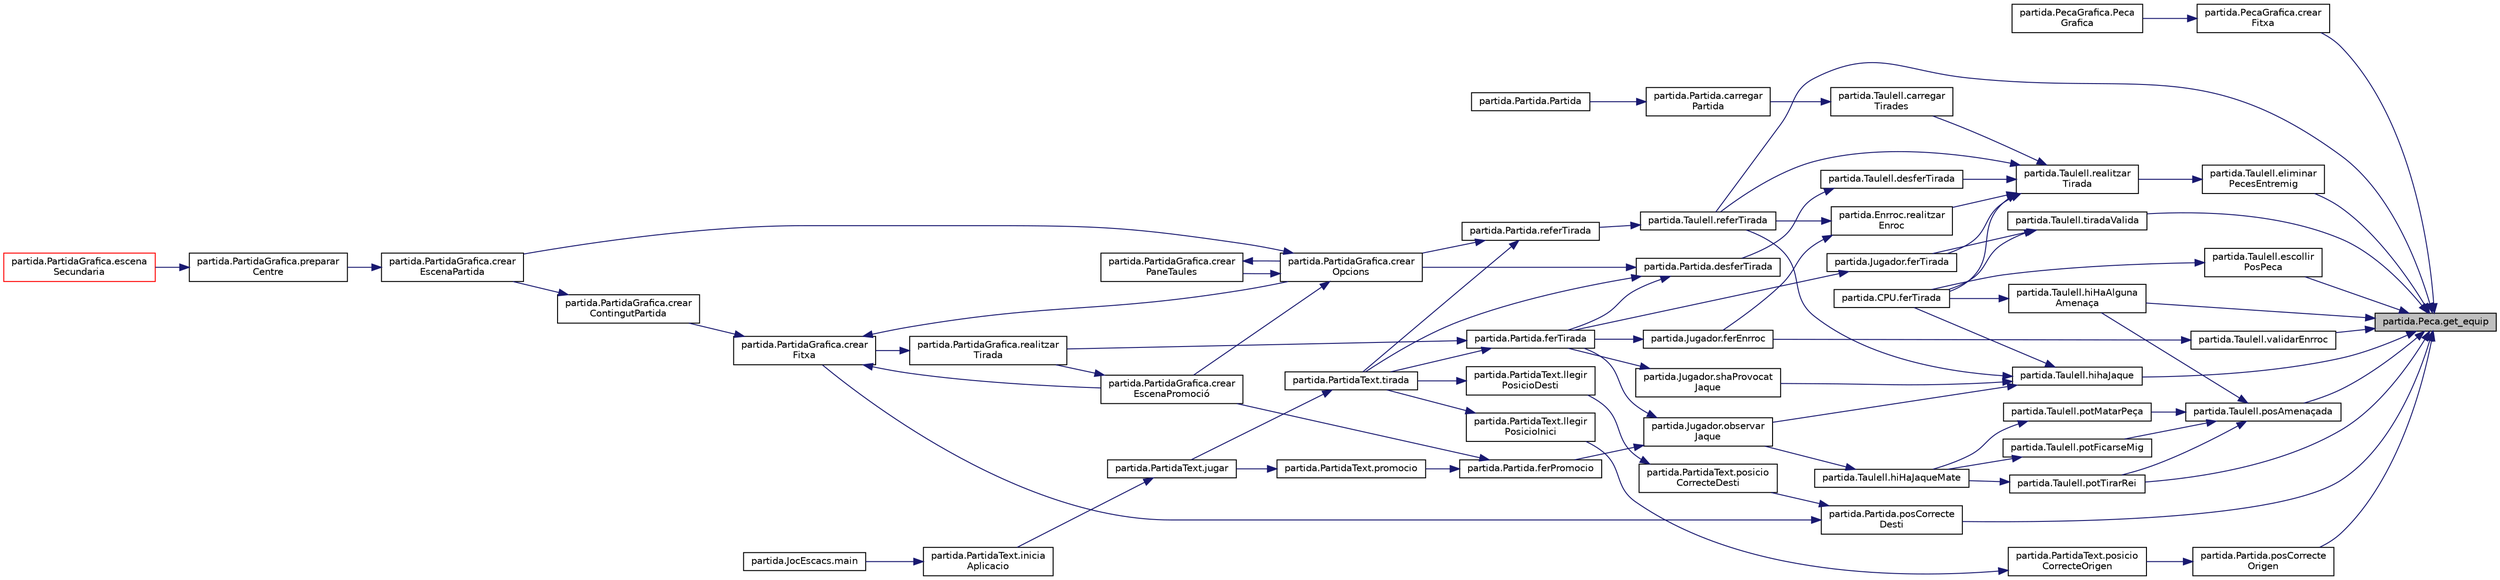 digraph "partida.Peca.get_equip"
{
 // LATEX_PDF_SIZE
  edge [fontname="Helvetica",fontsize="10",labelfontname="Helvetica",labelfontsize="10"];
  node [fontname="Helvetica",fontsize="10",shape=record];
  rankdir="RL";
  Node1 [label="partida.Peca.get_equip",height=0.2,width=0.4,color="black", fillcolor="grey75", style="filled", fontcolor="black",tooltip="Equip."];
  Node1 -> Node2 [dir="back",color="midnightblue",fontsize="10",style="solid"];
  Node2 [label="partida.PecaGrafica.crear\lFitxa",height=0.2,width=0.4,color="black", fillcolor="white", style="filled",URL="$classpartida_1_1_peca_grafica.html#a15f3c022a3f1efd5786a42c3e9a1ab4b",tooltip="Crea una fitxa en el mmode gràfic."];
  Node2 -> Node3 [dir="back",color="midnightblue",fontsize="10",style="solid"];
  Node3 [label="partida.PecaGrafica.Peca\lGrafica",height=0.2,width=0.4,color="black", fillcolor="white", style="filled",URL="$classpartida_1_1_peca_grafica.html#ac4e482c495216d3829f336c6aca8d45a",tooltip="Genera una Peça en mode gràfic."];
  Node1 -> Node4 [dir="back",color="midnightblue",fontsize="10",style="solid"];
  Node4 [label="partida.Taulell.eliminar\lPecesEntremig",height=0.2,width=0.4,color="black", fillcolor="white", style="filled",URL="$classpartida_1_1_taulell.html#a9d656cbe63061fc7f477f31cfde9def3",tooltip="Comprova si hi ha peces entremig de la tirada i si n'hi ha les mata."];
  Node4 -> Node5 [dir="back",color="midnightblue",fontsize="10",style="solid"];
  Node5 [label="partida.Taulell.realitzar\lTirada",height=0.2,width=0.4,color="black", fillcolor="white", style="filled",URL="$classpartida_1_1_taulell.html#a09ac50dfdb6fefaf8accdcb61fe0e3cc",tooltip="Realitza la tirada t al taulell. Retorna un enter que s'incrementara si es maten peces enemigues."];
  Node5 -> Node6 [dir="back",color="midnightblue",fontsize="10",style="solid"];
  Node6 [label="partida.Taulell.carregar\lTirades",height=0.2,width=0.4,color="black", fillcolor="white", style="filled",URL="$classpartida_1_1_taulell.html#a3bc601f4d7f92cee6d09926e05c01c99",tooltip="Carrega les tirades realitzades en una partida anterior."];
  Node6 -> Node7 [dir="back",color="midnightblue",fontsize="10",style="solid"];
  Node7 [label="partida.Partida.carregar\lPartida",height=0.2,width=0.4,color="black", fillcolor="white", style="filled",URL="$classpartida_1_1_partida.html#a7e810e3152667dade3a39632a497e191",tooltip="Agafa les tirades que s'ha de fer del historia i les passa al taulell per a que es puguin realitzar."];
  Node7 -> Node8 [dir="back",color="midnightblue",fontsize="10",style="solid"];
  Node8 [label="partida.Partida.Partida",height=0.2,width=0.4,color="black", fillcolor="white", style="filled",URL="$classpartida_1_1_partida.html#a7c0cbdc23a559384ae5d21a08e4892ad",tooltip="Genera una partida carregada."];
  Node5 -> Node9 [dir="back",color="midnightblue",fontsize="10",style="solid"];
  Node9 [label="partida.Taulell.desferTirada",height=0.2,width=0.4,color="black", fillcolor="white", style="filled",URL="$classpartida_1_1_taulell.html#a48a9253f10ef386042de713c540c842d",tooltip="desfa la tirada que li entren"];
  Node9 -> Node10 [dir="back",color="midnightblue",fontsize="10",style="solid"];
  Node10 [label="partida.Partida.desferTirada",height=0.2,width=0.4,color="black", fillcolor="white", style="filled",URL="$classpartida_1_1_partida.html#a13f42a2dd7e8619b7d0fef296b587458",tooltip="Desfem l'última tirada."];
  Node10 -> Node11 [dir="back",color="midnightblue",fontsize="10",style="solid"];
  Node11 [label="partida.PartidaGrafica.crear\lOpcions",height=0.2,width=0.4,color="black", fillcolor="white", style="filled",URL="$classpartida_1_1_partida_grafica.html#adba25a1c270fb61aadd0c60b50569e0c",tooltip="Crea les opcions que es podran fer durant la partida."];
  Node11 -> Node12 [dir="back",color="midnightblue",fontsize="10",style="solid"];
  Node12 [label="partida.PartidaGrafica.crear\lEscenaPartida",height=0.2,width=0.4,color="black", fillcolor="white", style="filled",URL="$classpartida_1_1_partida_grafica.html#a3b11d63e2d592d926ef4ca45a4148dc7",tooltip="Crea l'escena partida."];
  Node12 -> Node13 [dir="back",color="midnightblue",fontsize="10",style="solid"];
  Node13 [label="partida.PartidaGrafica.preparar\lCentre",height=0.2,width=0.4,color="black", fillcolor="white", style="filled",URL="$classpartida_1_1_partida_grafica.html#a24051d5d02bee4cb623a58dd021c066e",tooltip="Es prepara el centre per l'escena secundaria."];
  Node13 -> Node14 [dir="back",color="midnightblue",fontsize="10",style="solid"];
  Node14 [label="partida.PartidaGrafica.escena\lSecundaria",height=0.2,width=0.4,color="red", fillcolor="white", style="filled",URL="$classpartida_1_1_partida_grafica.html#a32e9bb5299be820aef87ea3f58fda6bd",tooltip="Crea l'escena secundaria."];
  Node11 -> Node17 [dir="back",color="midnightblue",fontsize="10",style="solid"];
  Node17 [label="partida.PartidaGrafica.crear\lEscenaPromoció",height=0.2,width=0.4,color="black", fillcolor="white", style="filled",URL="$classpartida_1_1_partida_grafica.html#a8019015902aff562d5c2b747ccfe58c2",tooltip="Crea panell per fer la promoció"];
  Node17 -> Node18 [dir="back",color="midnightblue",fontsize="10",style="solid"];
  Node18 [label="partida.PartidaGrafica.realitzar\lTirada",height=0.2,width=0.4,color="black", fillcolor="white", style="filled",URL="$classpartida_1_1_partida_grafica.html#acb4c99e7ee645483ab9f9955d320b117",tooltip="Realitza una tirada."];
  Node18 -> Node19 [dir="back",color="midnightblue",fontsize="10",style="solid"];
  Node19 [label="partida.PartidaGrafica.crear\lFitxa",height=0.2,width=0.4,color="black", fillcolor="white", style="filled",URL="$classpartida_1_1_partida_grafica.html#ad79e50c713a3e043355a0f20f9cc5cea",tooltip="Crea la fitxa gràfica que anirà al taulell gràfic."];
  Node19 -> Node20 [dir="back",color="midnightblue",fontsize="10",style="solid"];
  Node20 [label="partida.PartidaGrafica.crear\lContingutPartida",height=0.2,width=0.4,color="black", fillcolor="white", style="filled",URL="$classpartida_1_1_partida_grafica.html#a591e5560274bfbc48b1981eced48ebae",tooltip="Crea el taulell i posiciona les peces."];
  Node20 -> Node12 [dir="back",color="midnightblue",fontsize="10",style="solid"];
  Node19 -> Node17 [dir="back",color="midnightblue",fontsize="10",style="solid"];
  Node19 -> Node11 [dir="back",color="midnightblue",fontsize="10",style="solid"];
  Node11 -> Node21 [dir="back",color="midnightblue",fontsize="10",style="solid"];
  Node21 [label="partida.PartidaGrafica.crear\lPaneTaules",height=0.2,width=0.4,color="black", fillcolor="white", style="filled",URL="$classpartida_1_1_partida_grafica.html#a5d30947acec27f26fe79c92f36ef7efc",tooltip="Crea un panell per acceptar/declinar les taules un cop s'han demanat."];
  Node21 -> Node11 [dir="back",color="midnightblue",fontsize="10",style="solid"];
  Node10 -> Node22 [dir="back",color="midnightblue",fontsize="10",style="solid"];
  Node22 [label="partida.Partida.ferTirada",height=0.2,width=0.4,color="black", fillcolor="white", style="filled",URL="$classpartida_1_1_partida.html#a7cf55f1cf2593fc89ce8f6bd26d14ad7",tooltip="Funció principal del programa: realitza una tirada un jugador."];
  Node22 -> Node18 [dir="back",color="midnightblue",fontsize="10",style="solid"];
  Node22 -> Node23 [dir="back",color="midnightblue",fontsize="10",style="solid"];
  Node23 [label="partida.PartidaText.tirada",height=0.2,width=0.4,color="black", fillcolor="white", style="filled",URL="$classpartida_1_1_partida_text.html#acc995d318d946fd2b8e0f16366797ded",tooltip="Gestiona la tirada."];
  Node23 -> Node24 [dir="back",color="midnightblue",fontsize="10",style="solid"];
  Node24 [label="partida.PartidaText.jugar",height=0.2,width=0.4,color="black", fillcolor="white", style="filled",URL="$classpartida_1_1_partida_text.html#a879caed244bc5c974313cd31faa75c6d",tooltip="Gestiona la partida."];
  Node24 -> Node25 [dir="back",color="midnightblue",fontsize="10",style="solid"];
  Node25 [label="partida.PartidaText.inicia\lAplicacio",height=0.2,width=0.4,color="black", fillcolor="white", style="filled",URL="$classpartida_1_1_partida_text.html#a02c8b096e88ca947f3956566b3fd4145",tooltip="Inicia el joc."];
  Node25 -> Node26 [dir="back",color="midnightblue",fontsize="10",style="solid"];
  Node26 [label="partida.JocEscacs.main",height=0.2,width=0.4,color="black", fillcolor="white", style="filled",URL="$classpartida_1_1_joc_escacs.html#a61412703510b43d5067b1aa19d45a85f",tooltip=" "];
  Node10 -> Node23 [dir="back",color="midnightblue",fontsize="10",style="solid"];
  Node5 -> Node27 [dir="back",color="midnightblue",fontsize="10",style="solid"];
  Node27 [label="partida.CPU.ferTirada",height=0.2,width=0.4,color="black", fillcolor="white", style="filled",URL="$classpartida_1_1_c_p_u.html#a0faa511637755fa4e4414e24fb7ac1e7",tooltip="Realitza l'acció de tirar una peça."];
  Node5 -> Node28 [dir="back",color="midnightblue",fontsize="10",style="solid"];
  Node28 [label="partida.Jugador.ferTirada",height=0.2,width=0.4,color="black", fillcolor="white", style="filled",URL="$classpartida_1_1_jugador.html#a6092f4063c6b8c6704000af4e48b93d1",tooltip="Fa totes les comprovacions per veure si la tirada entrada es valida o no i es realitza la tirada."];
  Node28 -> Node22 [dir="back",color="midnightblue",fontsize="10",style="solid"];
  Node5 -> Node29 [dir="back",color="midnightblue",fontsize="10",style="solid"];
  Node29 [label="partida.Enrroc.realitzar\lEnroc",height=0.2,width=0.4,color="black", fillcolor="white", style="filled",URL="$classpartida_1_1_enrroc.html#a64a9fd805519ebbfc8c4e35475ee6a33",tooltip="Realitza l'acció de l'Enrroc."];
  Node29 -> Node30 [dir="back",color="midnightblue",fontsize="10",style="solid"];
  Node30 [label="partida.Jugador.ferEnrroc",height=0.2,width=0.4,color="black", fillcolor="white", style="filled",URL="$classpartida_1_1_jugador.html#a3ce8b17ba5bda410c1242a56e595c7c9",tooltip="Fa totes les comprovacions per veure si l'enroc es valid o no i es realitza l'enroc si es valid."];
  Node30 -> Node22 [dir="back",color="midnightblue",fontsize="10",style="solid"];
  Node29 -> Node31 [dir="back",color="midnightblue",fontsize="10",style="solid"];
  Node31 [label="partida.Taulell.referTirada",height=0.2,width=0.4,color="black", fillcolor="white", style="filled",URL="$classpartida_1_1_taulell.html#a2adc26a7b1a5c1270710251eef03e356",tooltip="refem l'ultima jugada desfeta i guardem el resultat"];
  Node31 -> Node32 [dir="back",color="midnightblue",fontsize="10",style="solid"];
  Node32 [label="partida.Partida.referTirada",height=0.2,width=0.4,color="black", fillcolor="white", style="filled",URL="$classpartida_1_1_partida.html#aaf696f10a85b6371e29cd8ebad55afec",tooltip="Refem l'última tirada."];
  Node32 -> Node11 [dir="back",color="midnightblue",fontsize="10",style="solid"];
  Node32 -> Node23 [dir="back",color="midnightblue",fontsize="10",style="solid"];
  Node5 -> Node31 [dir="back",color="midnightblue",fontsize="10",style="solid"];
  Node1 -> Node33 [dir="back",color="midnightblue",fontsize="10",style="solid"];
  Node33 [label="partida.Taulell.escollir\lPosPeca",height=0.2,width=0.4,color="black", fillcolor="white", style="filled",URL="$classpartida_1_1_taulell.html#a407c3a8bf1362c72c9b4ac0c6c289cdb",tooltip="Metode que escull una posició aleatoria amb una peça d'un equip."];
  Node33 -> Node27 [dir="back",color="midnightblue",fontsize="10",style="solid"];
  Node1 -> Node34 [dir="back",color="midnightblue",fontsize="10",style="solid"];
  Node34 [label="partida.Taulell.hiHaAlguna\lAmenaça",height=0.2,width=0.4,color="black", fillcolor="white", style="filled",URL="$classpartida_1_1_taulell.html#af3c2b8715da3e8dfe2fab6baa7b37fa1",tooltip="Mira si les peces del equip contrari estan amenaçades."];
  Node34 -> Node27 [dir="back",color="midnightblue",fontsize="10",style="solid"];
  Node1 -> Node35 [dir="back",color="midnightblue",fontsize="10",style="solid"];
  Node35 [label="partida.Taulell.hihaJaque",height=0.2,width=0.4,color="black", fillcolor="white", style="filled",URL="$classpartida_1_1_taulell.html#a242f8a083cf4e0811c89fe5d18f1f7d5",tooltip="Comprova si hi ha un jaque. Si hi ha jaque retorna la tirada que el fa."];
  Node35 -> Node27 [dir="back",color="midnightblue",fontsize="10",style="solid"];
  Node35 -> Node36 [dir="back",color="midnightblue",fontsize="10",style="solid"];
  Node36 [label="partida.Jugador.observar\lJaque",height=0.2,width=0.4,color="black", fillcolor="white", style="filled",URL="$classpartida_1_1_jugador.html#ac53fa68761b50599ea909693e303f659",tooltip="Comprova si hi ha un jaque i si hi ha escac i mat."];
  Node36 -> Node37 [dir="back",color="midnightblue",fontsize="10",style="solid"];
  Node37 [label="partida.Partida.ferPromocio",height=0.2,width=0.4,color="black", fillcolor="white", style="filled",URL="$classpartida_1_1_partida.html#a374be9645a67d840cd0e6743f20aa8b6",tooltip="Acció de promocionar una peça."];
  Node37 -> Node17 [dir="back",color="midnightblue",fontsize="10",style="solid"];
  Node37 -> Node38 [dir="back",color="midnightblue",fontsize="10",style="solid"];
  Node38 [label="partida.PartidaText.promocio",height=0.2,width=0.4,color="black", fillcolor="white", style="filled",URL="$classpartida_1_1_partida_text.html#a12815e3ba7061f1a1958d37317825f09",tooltip="Gestiona una promocio."];
  Node38 -> Node24 [dir="back",color="midnightblue",fontsize="10",style="solid"];
  Node36 -> Node22 [dir="back",color="midnightblue",fontsize="10",style="solid"];
  Node35 -> Node31 [dir="back",color="midnightblue",fontsize="10",style="solid"];
  Node35 -> Node39 [dir="back",color="midnightblue",fontsize="10",style="solid"];
  Node39 [label="partida.Jugador.shaProvocat\lJaque",height=0.2,width=0.4,color="black", fillcolor="white", style="filled",URL="$classpartida_1_1_jugador.html#a3b49298c1b8d60f39b802422e8f998d8",tooltip="Comprova si hi ha un jaque."];
  Node39 -> Node22 [dir="back",color="midnightblue",fontsize="10",style="solid"];
  Node1 -> Node40 [dir="back",color="midnightblue",fontsize="10",style="solid"];
  Node40 [label="partida.Taulell.posAmenaçada",height=0.2,width=0.4,color="black", fillcolor="white", style="filled",URL="$classpartida_1_1_taulell.html#a2a9e48e57503dab760f4a4510c143535",tooltip="Mira si la posició esta amenaçada una posició a partir d'una Peça."];
  Node40 -> Node34 [dir="back",color="midnightblue",fontsize="10",style="solid"];
  Node40 -> Node41 [dir="back",color="midnightblue",fontsize="10",style="solid"];
  Node41 [label="partida.Taulell.potFicarseMig",height=0.2,width=0.4,color="black", fillcolor="white", style="filled",URL="$classpartida_1_1_taulell.html#ac2a28921896a06e4a6177a0333501047",tooltip="Comprova si hi ha alguna peça que es pot ficar entre mig del recorregut de la tirada de jaque."];
  Node41 -> Node42 [dir="back",color="midnightblue",fontsize="10",style="solid"];
  Node42 [label="partida.Taulell.hiHaJaqueMate",height=0.2,width=0.4,color="black", fillcolor="white", style="filled",URL="$classpartida_1_1_taulell.html#a99a87caebeda6c8a7ed34599ca917987",tooltip="Comprova si hi ha un jaque mate. Si hi ha jaque mate retorna true."];
  Node42 -> Node36 [dir="back",color="midnightblue",fontsize="10",style="solid"];
  Node40 -> Node43 [dir="back",color="midnightblue",fontsize="10",style="solid"];
  Node43 [label="partida.Taulell.potMatarPeça",height=0.2,width=0.4,color="black", fillcolor="white", style="filled",URL="$classpartida_1_1_taulell.html#a499a69ce14f1afabde9c661e2947752c",tooltip="Mira si es pot matar la peça que està amenaçan el rei."];
  Node43 -> Node42 [dir="back",color="midnightblue",fontsize="10",style="solid"];
  Node40 -> Node44 [dir="back",color="midnightblue",fontsize="10",style="solid"];
  Node44 [label="partida.Taulell.potTirarRei",height=0.2,width=0.4,color="black", fillcolor="white", style="filled",URL="$classpartida_1_1_taulell.html#aea22c2fa511f0451076bfb16e29ff3e3",tooltip="Mira si el rei pot tirar a algun lloc estant amençat."];
  Node44 -> Node42 [dir="back",color="midnightblue",fontsize="10",style="solid"];
  Node1 -> Node45 [dir="back",color="midnightblue",fontsize="10",style="solid"];
  Node45 [label="partida.Partida.posCorrecte\lDesti",height=0.2,width=0.4,color="black", fillcolor="white", style="filled",URL="$classpartida_1_1_partida.html#a699fa277cbb8ee7ecda2f6febf06b2df",tooltip="Comprova si la posició selecionada al destí és correcte."];
  Node45 -> Node19 [dir="back",color="midnightblue",fontsize="10",style="solid"];
  Node45 -> Node46 [dir="back",color="midnightblue",fontsize="10",style="solid"];
  Node46 [label="partida.PartidaText.posicio\lCorrecteDesti",height=0.2,width=0.4,color="black", fillcolor="white", style="filled",URL="$classpartida_1_1_partida_text.html#afa934916041dfb52ff98d12a69dc9b49",tooltip="Calcula si es correcte la posició destí que ha seleccionat l'usuari."];
  Node46 -> Node47 [dir="back",color="midnightblue",fontsize="10",style="solid"];
  Node47 [label="partida.PartidaText.llegir\lPosicioDesti",height=0.2,width=0.4,color="black", fillcolor="white", style="filled",URL="$classpartida_1_1_partida_text.html#abcb4c014d1fe80e93ed0b803dadcf301",tooltip="Llegeix la posició destí que demana l'usuari i la processa."];
  Node47 -> Node23 [dir="back",color="midnightblue",fontsize="10",style="solid"];
  Node1 -> Node48 [dir="back",color="midnightblue",fontsize="10",style="solid"];
  Node48 [label="partida.Partida.posCorrecte\lOrigen",height=0.2,width=0.4,color="black", fillcolor="white", style="filled",URL="$classpartida_1_1_partida.html#abb12badc944cd77ea700a508502cd774",tooltip="Comprova si la posició selecionada al origen és correcte."];
  Node48 -> Node49 [dir="back",color="midnightblue",fontsize="10",style="solid"];
  Node49 [label="partida.PartidaText.posicio\lCorrecteOrigen",height=0.2,width=0.4,color="black", fillcolor="white", style="filled",URL="$classpartida_1_1_partida_text.html#a8753b7fa27818b9ff1bc5368c1893aac",tooltip="Calcula si es correcte la posició d'origen que ha seleccionat l'usuari."];
  Node49 -> Node50 [dir="back",color="midnightblue",fontsize="10",style="solid"];
  Node50 [label="partida.PartidaText.llegir\lPosicioInici",height=0.2,width=0.4,color="black", fillcolor="white", style="filled",URL="$classpartida_1_1_partida_text.html#a9a8d898034dc8795d70b36fa11366ef1",tooltip="Llegeix la posició inicial que demana l'usuari i la processa."];
  Node50 -> Node23 [dir="back",color="midnightblue",fontsize="10",style="solid"];
  Node1 -> Node44 [dir="back",color="midnightblue",fontsize="10",style="solid"];
  Node1 -> Node31 [dir="back",color="midnightblue",fontsize="10",style="solid"];
  Node1 -> Node51 [dir="back",color="midnightblue",fontsize="10",style="solid"];
  Node51 [label="partida.Taulell.tiradaValida",height=0.2,width=0.4,color="black", fillcolor="white", style="filled",URL="$classpartida_1_1_taulell.html#a378c7b029e0e64c33ecaa952fa584a31",tooltip="Fa totes les comprovacions per veure si la tirada entrada es valida o no."];
  Node51 -> Node27 [dir="back",color="midnightblue",fontsize="10",style="solid"];
  Node51 -> Node28 [dir="back",color="midnightblue",fontsize="10",style="solid"];
  Node1 -> Node52 [dir="back",color="midnightblue",fontsize="10",style="solid"];
  Node52 [label="partida.Taulell.validarEnrroc",height=0.2,width=0.4,color="black", fillcolor="white", style="filled",URL="$classpartida_1_1_taulell.html#ab97649ea10570712b3e5fc5fc0b1a575",tooltip="Fa totes les comprovacions per veure si l'enroc entrat es valid o no."];
  Node52 -> Node30 [dir="back",color="midnightblue",fontsize="10",style="solid"];
}

